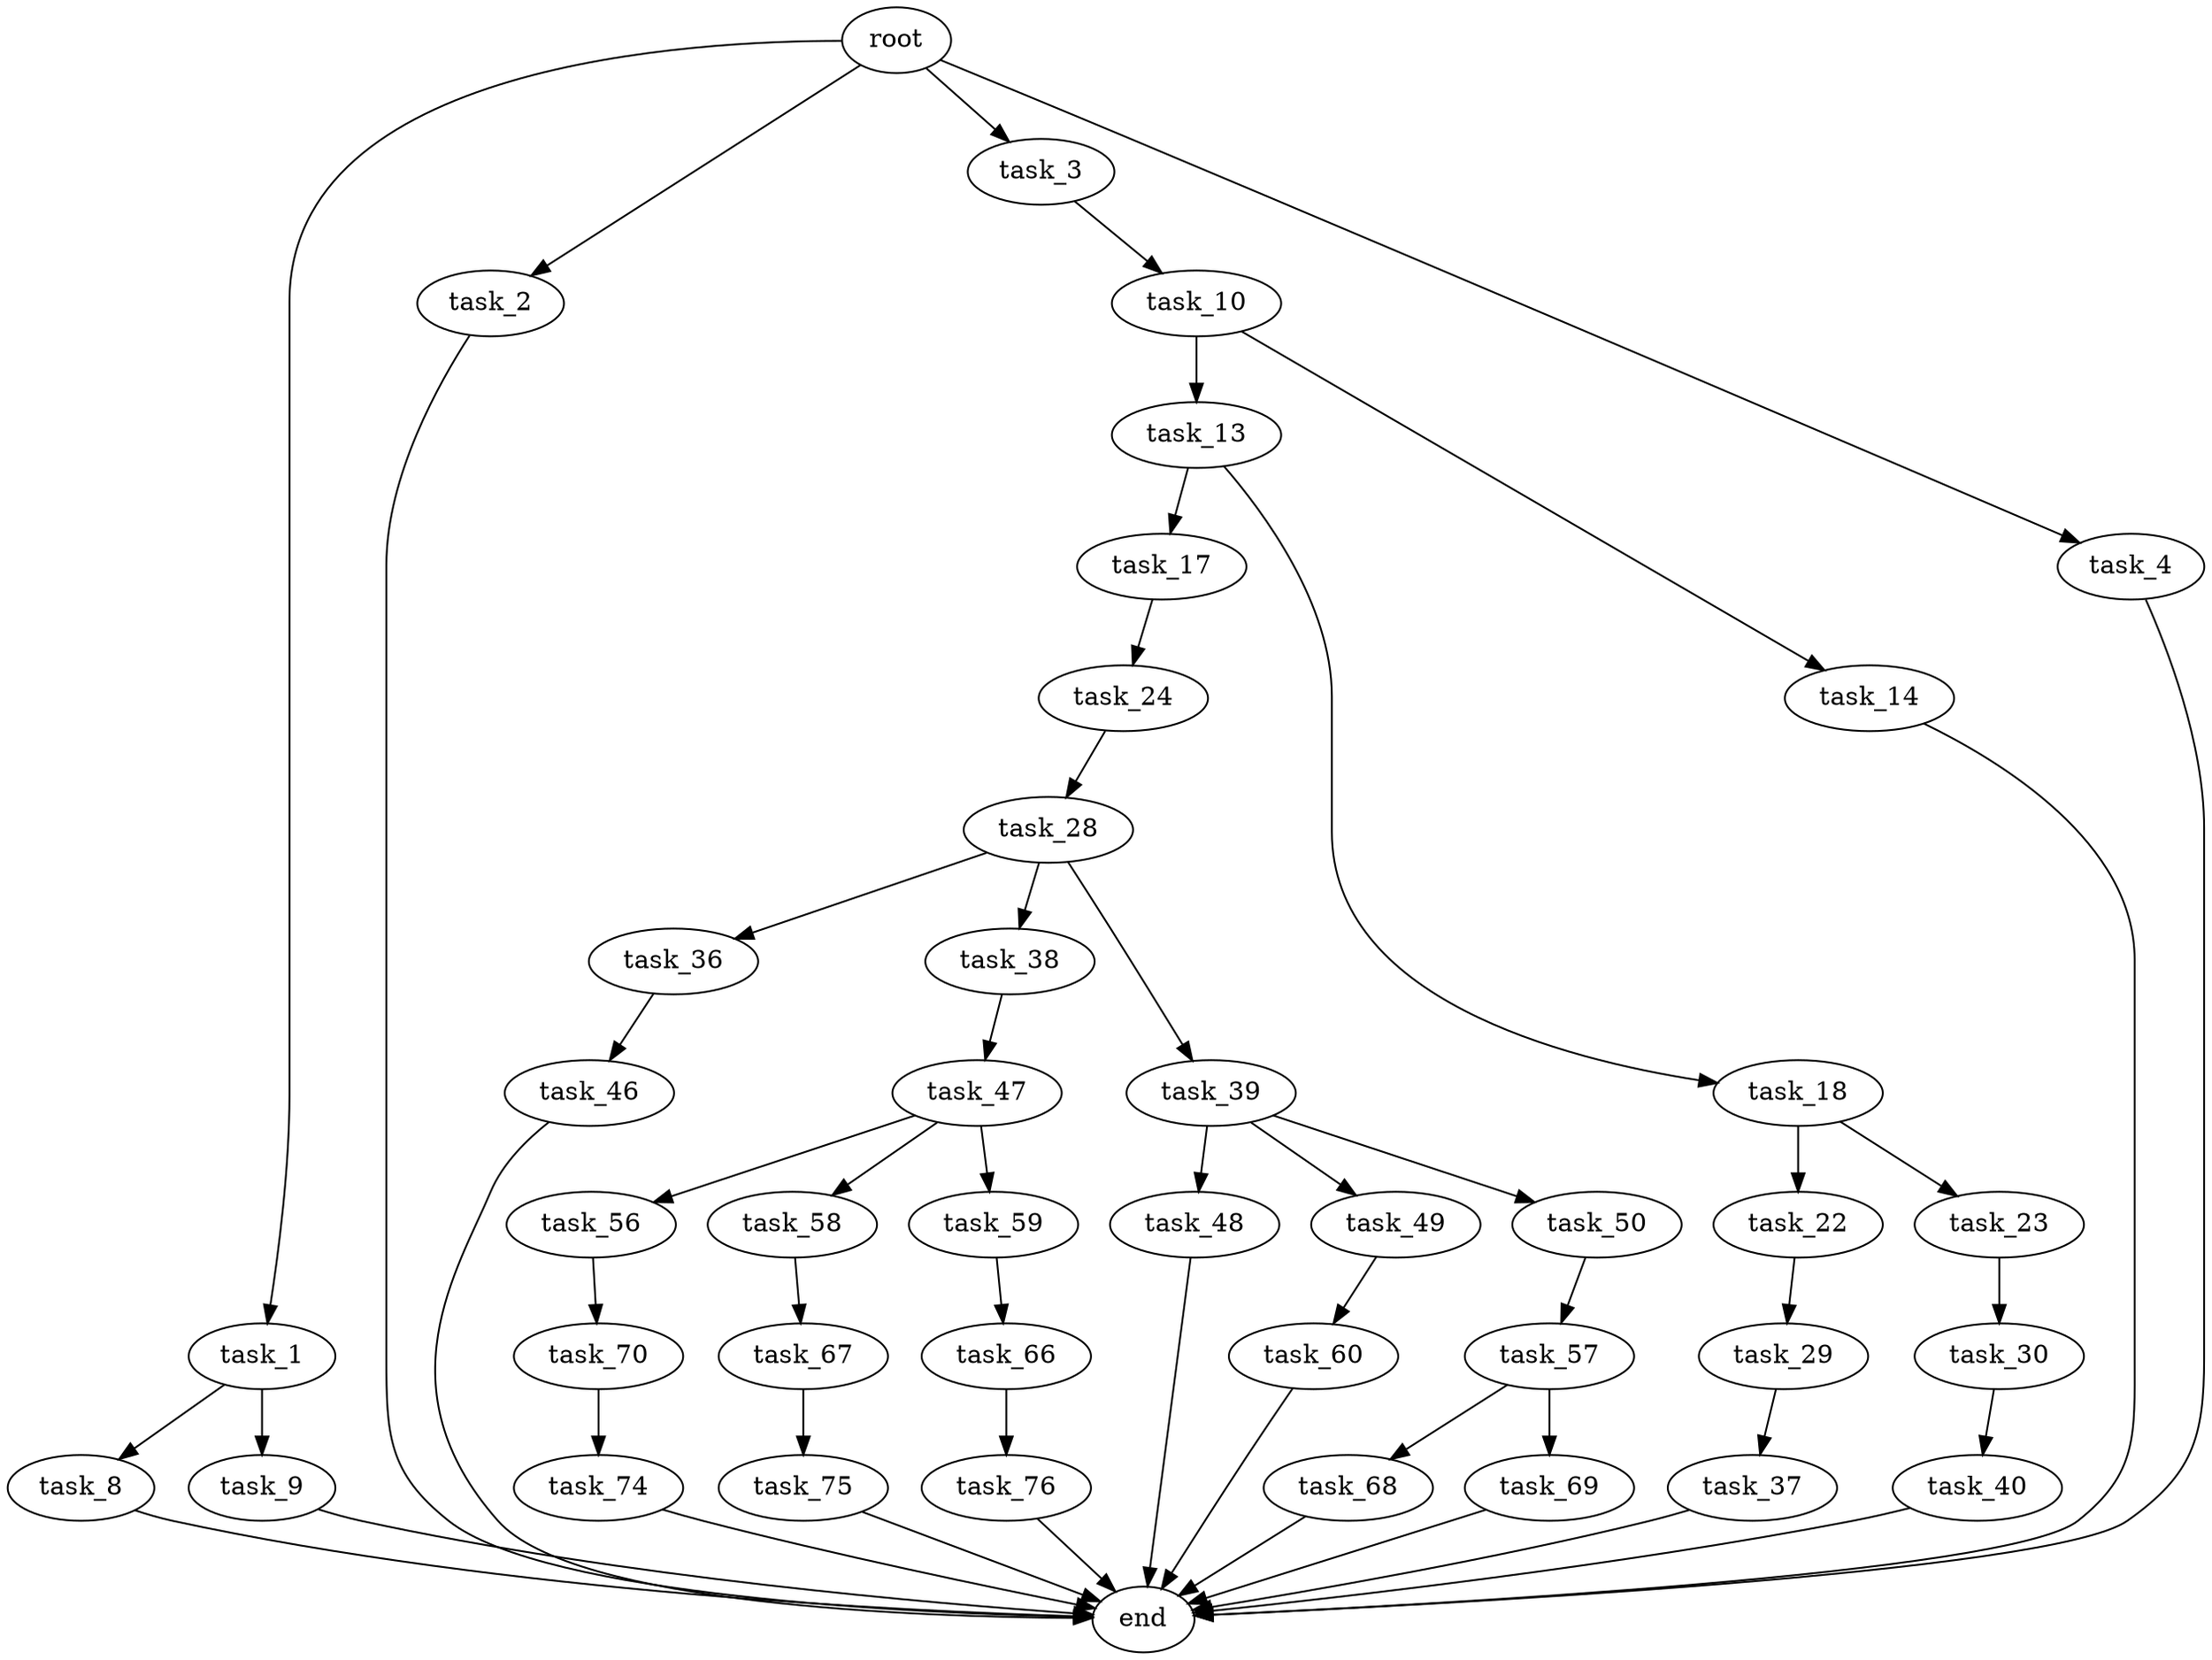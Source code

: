 digraph G {
  root [size="0.000000"];
  task_1 [size="231928233984.000000"];
  task_2 [size="622172287224.000000"];
  task_3 [size="2916324639.000000"];
  task_4 [size="219460144419.000000"];
  task_8 [size="137079810611.000000"];
  task_9 [size="228192920025.000000"];
  task_10 [size="68719476736.000000"];
  task_13 [size="21078337573.000000"];
  task_14 [size="134217728000.000000"];
  task_17 [size="549755813888.000000"];
  task_18 [size="231928233984.000000"];
  task_22 [size="68719476736.000000"];
  task_23 [size="3352929571.000000"];
  task_24 [size="368293445632.000000"];
  task_28 [size="11298807595.000000"];
  task_29 [size="2831396785.000000"];
  task_30 [size="231928233984.000000"];
  task_36 [size="142716040781.000000"];
  task_37 [size="40931113887.000000"];
  task_38 [size="537422951558.000000"];
  task_39 [size="8589934592.000000"];
  task_40 [size="25339297911.000000"];
  task_46 [size="318760923074.000000"];
  task_47 [size="8557711570.000000"];
  task_48 [size="4112374754.000000"];
  task_49 [size="8589934592.000000"];
  task_50 [size="626627783665.000000"];
  task_56 [size="34336520374.000000"];
  task_57 [size="3614699830.000000"];
  task_58 [size="231928233984.000000"];
  task_59 [size="34351686724.000000"];
  task_60 [size="10632902478.000000"];
  task_66 [size="136943020601.000000"];
  task_67 [size="10050476302.000000"];
  task_68 [size="182413697558.000000"];
  task_69 [size="782757789696.000000"];
  task_70 [size="368293445632.000000"];
  task_74 [size="90694583796.000000"];
  task_75 [size="368293445632.000000"];
  task_76 [size="1036391970.000000"];
  end [size="0.000000"];

  root -> task_1 [size="1.000000"];
  root -> task_2 [size="1.000000"];
  root -> task_3 [size="1.000000"];
  root -> task_4 [size="1.000000"];
  task_1 -> task_8 [size="301989888.000000"];
  task_1 -> task_9 [size="301989888.000000"];
  task_2 -> end [size="1.000000"];
  task_3 -> task_10 [size="209715200.000000"];
  task_4 -> end [size="1.000000"];
  task_8 -> end [size="1.000000"];
  task_9 -> end [size="1.000000"];
  task_10 -> task_13 [size="134217728.000000"];
  task_10 -> task_14 [size="134217728.000000"];
  task_13 -> task_17 [size="536870912.000000"];
  task_13 -> task_18 [size="536870912.000000"];
  task_14 -> end [size="1.000000"];
  task_17 -> task_24 [size="536870912.000000"];
  task_18 -> task_22 [size="301989888.000000"];
  task_18 -> task_23 [size="301989888.000000"];
  task_22 -> task_29 [size="134217728.000000"];
  task_23 -> task_30 [size="75497472.000000"];
  task_24 -> task_28 [size="411041792.000000"];
  task_28 -> task_36 [size="209715200.000000"];
  task_28 -> task_38 [size="209715200.000000"];
  task_28 -> task_39 [size="209715200.000000"];
  task_29 -> task_37 [size="75497472.000000"];
  task_30 -> task_40 [size="301989888.000000"];
  task_36 -> task_46 [size="209715200.000000"];
  task_37 -> end [size="1.000000"];
  task_38 -> task_47 [size="679477248.000000"];
  task_39 -> task_48 [size="33554432.000000"];
  task_39 -> task_49 [size="33554432.000000"];
  task_39 -> task_50 [size="33554432.000000"];
  task_40 -> end [size="1.000000"];
  task_46 -> end [size="1.000000"];
  task_47 -> task_56 [size="301989888.000000"];
  task_47 -> task_58 [size="301989888.000000"];
  task_47 -> task_59 [size="301989888.000000"];
  task_48 -> end [size="1.000000"];
  task_49 -> task_60 [size="33554432.000000"];
  task_50 -> task_57 [size="411041792.000000"];
  task_56 -> task_70 [size="134217728.000000"];
  task_57 -> task_68 [size="134217728.000000"];
  task_57 -> task_69 [size="134217728.000000"];
  task_58 -> task_67 [size="301989888.000000"];
  task_59 -> task_66 [size="838860800.000000"];
  task_60 -> end [size="1.000000"];
  task_66 -> task_76 [size="209715200.000000"];
  task_67 -> task_75 [size="209715200.000000"];
  task_68 -> end [size="1.000000"];
  task_69 -> end [size="1.000000"];
  task_70 -> task_74 [size="411041792.000000"];
  task_74 -> end [size="1.000000"];
  task_75 -> end [size="1.000000"];
  task_76 -> end [size="1.000000"];
}
